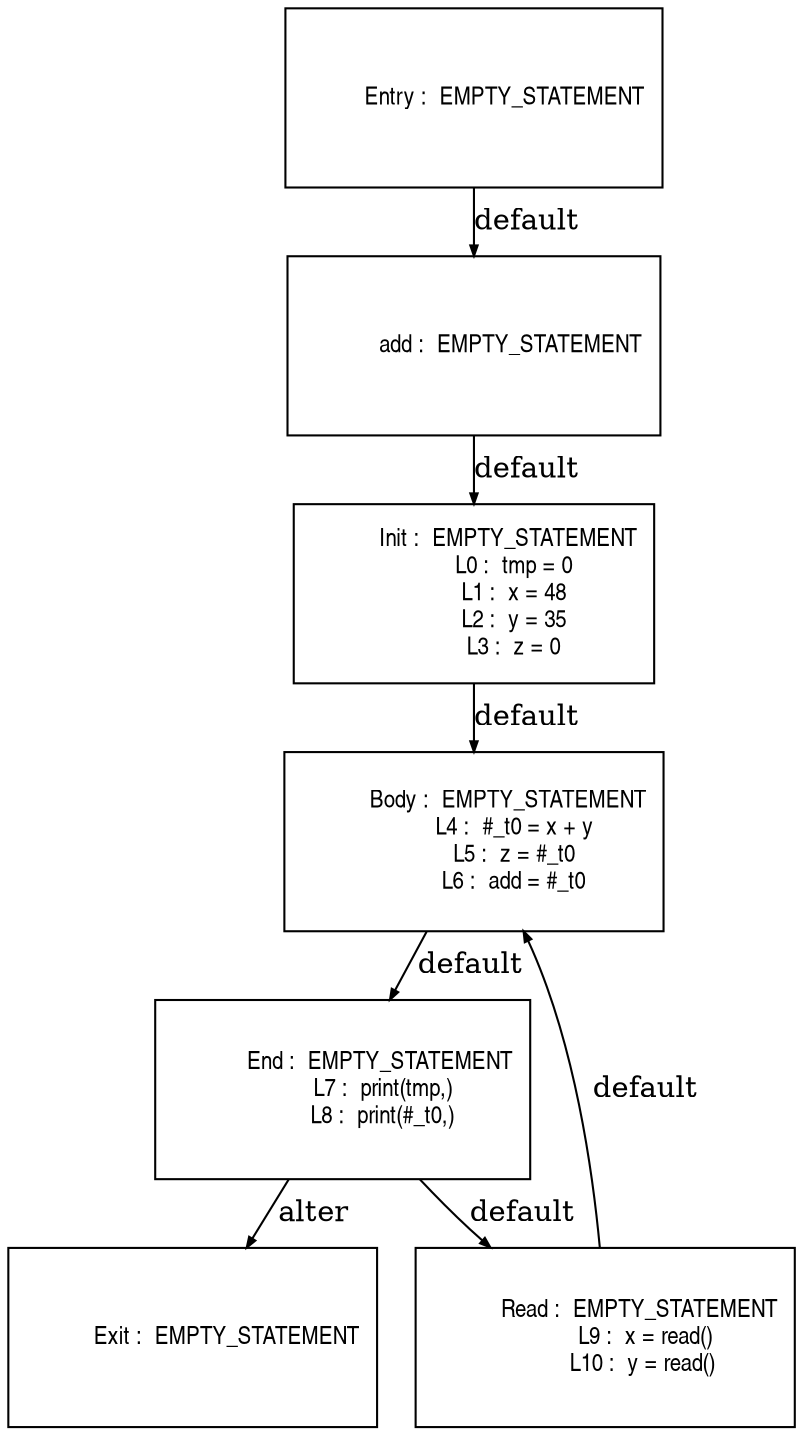 digraph G {
  ranksep=.25;
  edge [arrowsize=.5]
  node [shape=rectangle, fontname="ArialNarrow",
        fontsize=12,  height=1.2];
  "            add :  EMPTY_STATEMENT
"; "           Init :  EMPTY_STATEMENT
             L0 :  tmp = 0
             L1 :  x = 48
             L2 :  y = 35
             L3 :  z = 0
"; "           Body :  EMPTY_STATEMENT
             L4 :  #_t0 = x + y
             L5 :  z = #_t0
             L6 :  add = #_t0
"; "          Entry :  EMPTY_STATEMENT
"; "            End :  EMPTY_STATEMENT
             L7 :  print(tmp,)
             L8 :  print(#_t0,)
"; "           Exit :  EMPTY_STATEMENT
"; "           Read :  EMPTY_STATEMENT
             L9 :  x = read()
            L10 :  y = read()
"; 
  "            add :  EMPTY_STATEMENT
" -> "           Init :  EMPTY_STATEMENT
             L0 :  tmp = 0
             L1 :  x = 48
             L2 :  y = 35
             L3 :  z = 0
"  [label="default"];
  "           Init :  EMPTY_STATEMENT
             L0 :  tmp = 0
             L1 :  x = 48
             L2 :  y = 35
             L3 :  z = 0
" -> "           Body :  EMPTY_STATEMENT
             L4 :  #_t0 = x + y
             L5 :  z = #_t0
             L6 :  add = #_t0
"  [label="default"];
  "           Body :  EMPTY_STATEMENT
             L4 :  #_t0 = x + y
             L5 :  z = #_t0
             L6 :  add = #_t0
" -> "            End :  EMPTY_STATEMENT
             L7 :  print(tmp,)
             L8 :  print(#_t0,)
"  [label="default"];
  "          Entry :  EMPTY_STATEMENT
" -> "            add :  EMPTY_STATEMENT
"  [label="default"];
  "            End :  EMPTY_STATEMENT
             L7 :  print(tmp,)
             L8 :  print(#_t0,)
" -> "           Read :  EMPTY_STATEMENT
             L9 :  x = read()
            L10 :  y = read()
"  [label="default"];
  "            End :  EMPTY_STATEMENT
             L7 :  print(tmp,)
             L8 :  print(#_t0,)
" -> "           Exit :  EMPTY_STATEMENT
"  [label="alter"];
  "           Read :  EMPTY_STATEMENT
             L9 :  x = read()
            L10 :  y = read()
" -> "           Body :  EMPTY_STATEMENT
             L4 :  #_t0 = x + y
             L5 :  z = #_t0
             L6 :  add = #_t0
"  [label="default"];
}
